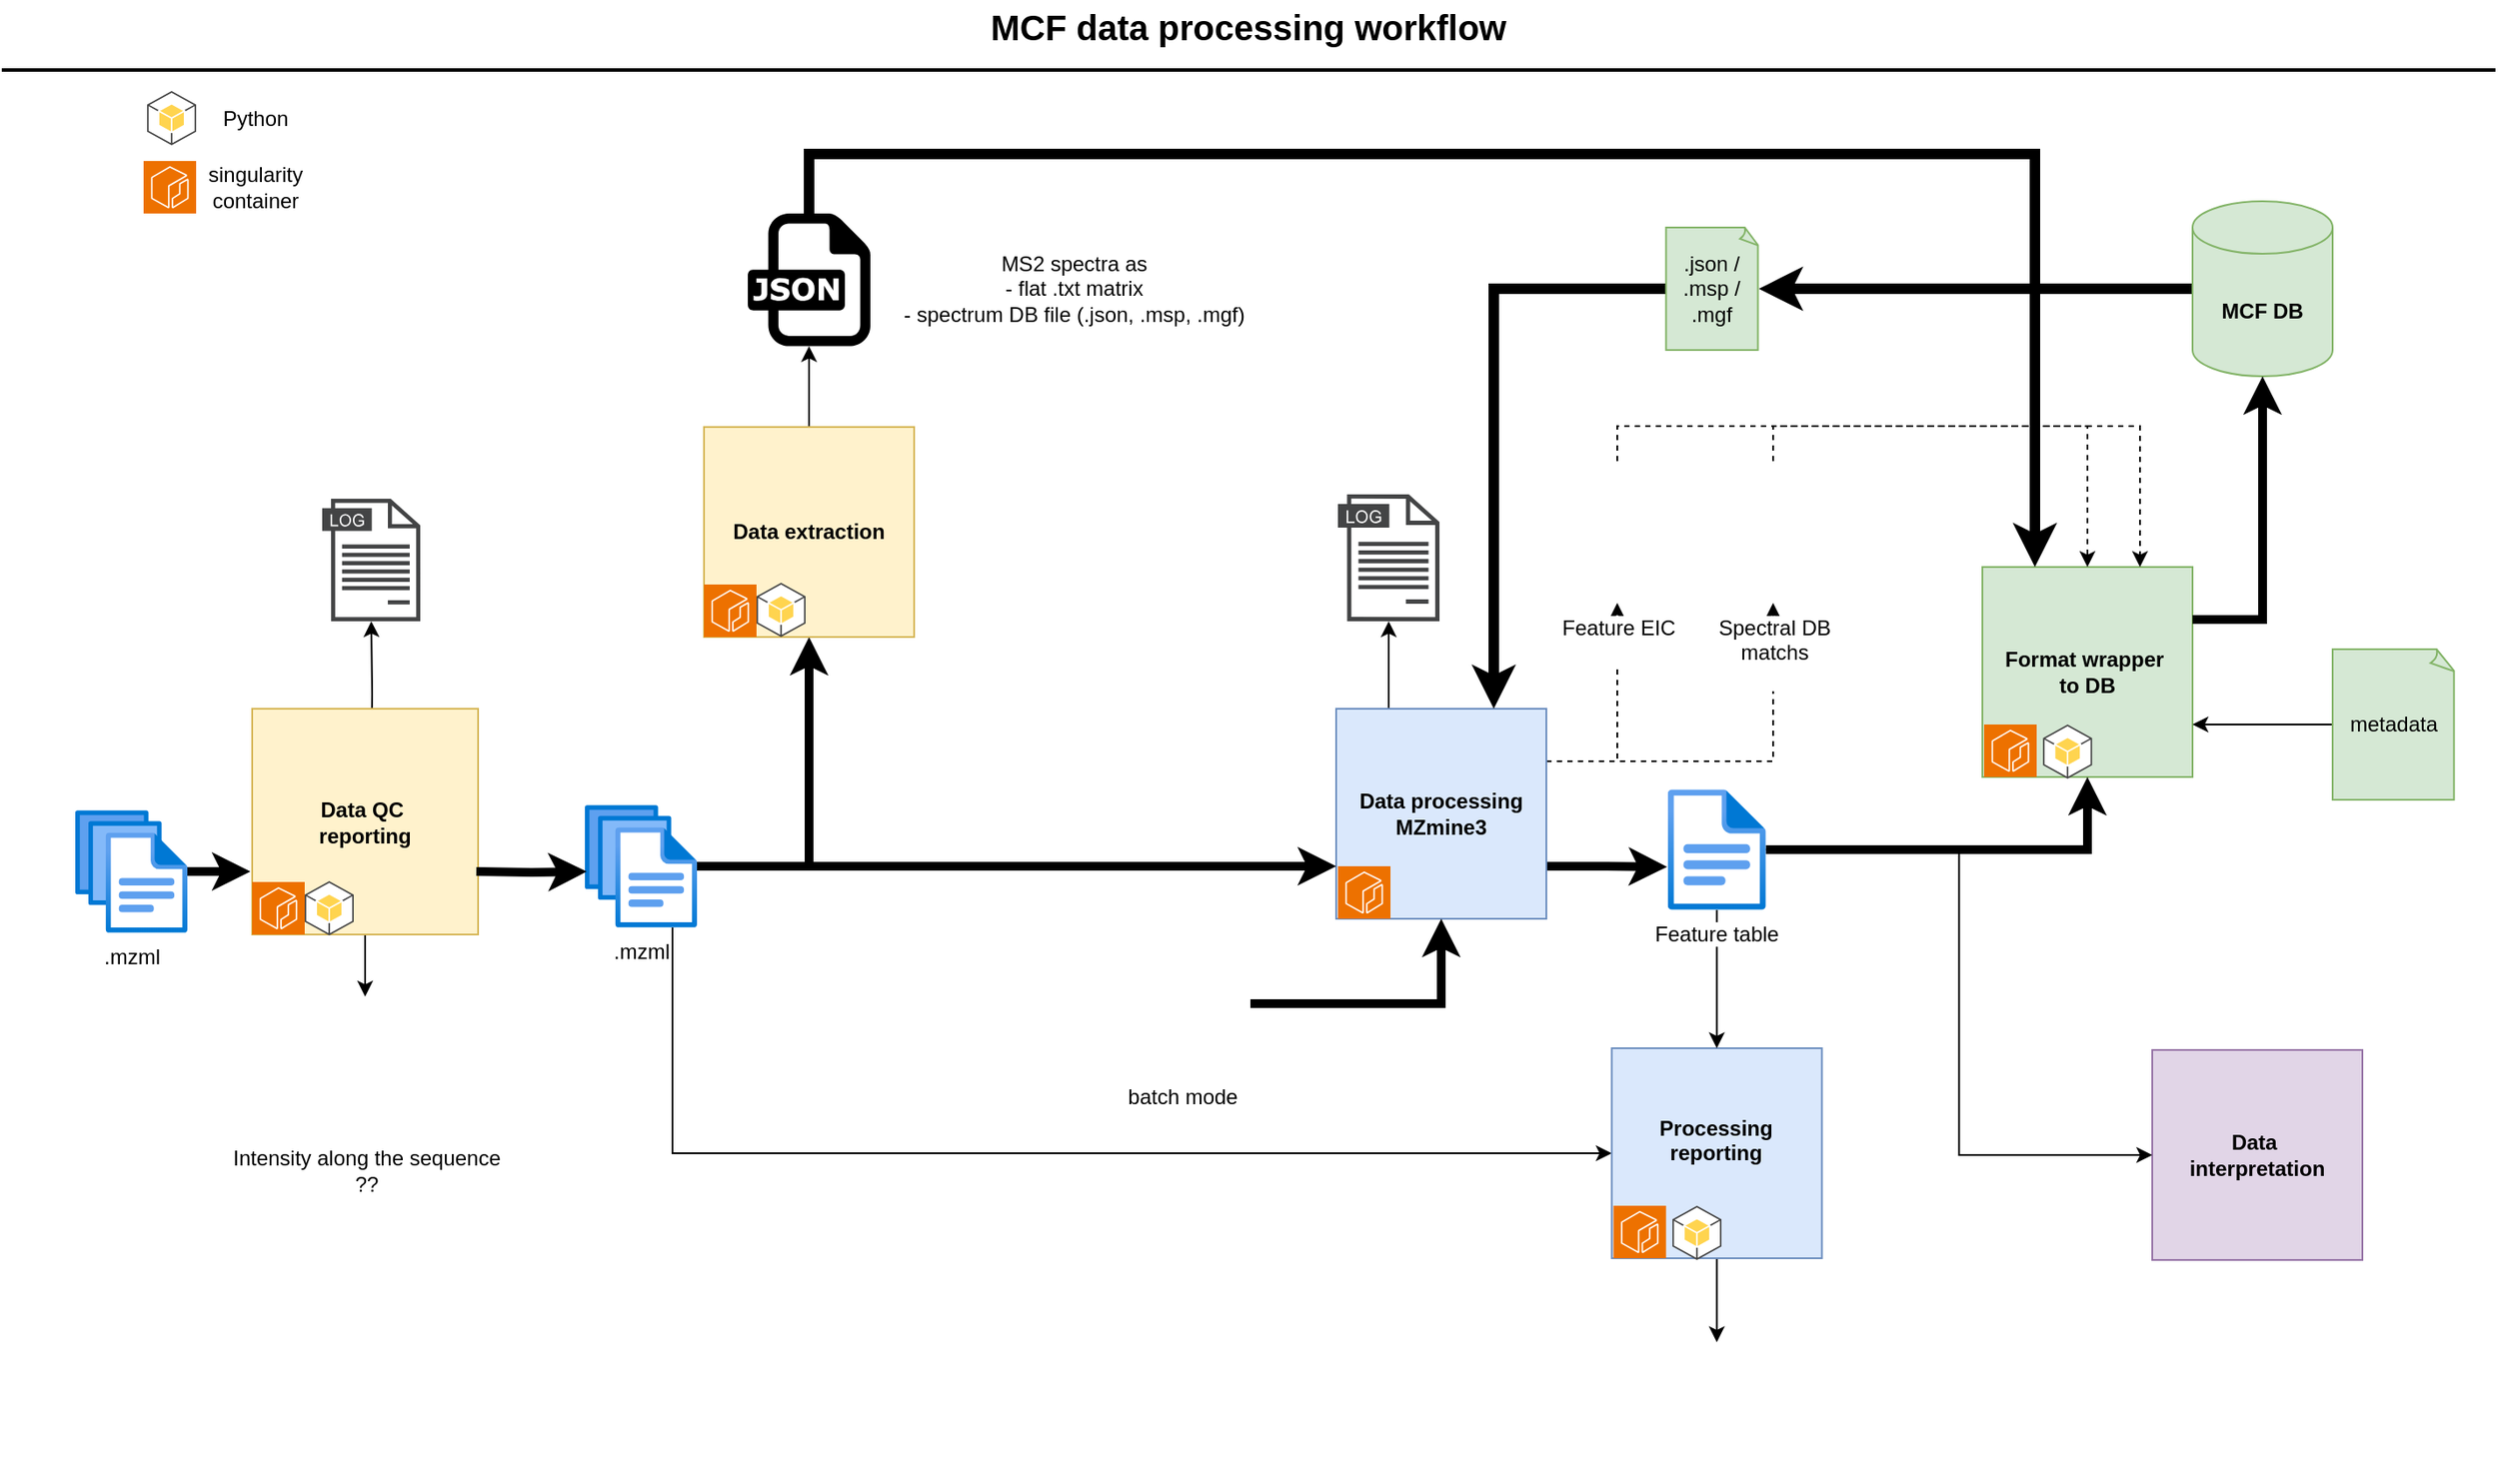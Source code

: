 <mxfile version="24.7.7">
  <diagram id="C2fSY1v2SiZeoUbDoYyL" name="version1">
    <mxGraphModel dx="2474" dy="1486" grid="0" gridSize="10" guides="1" tooltips="1" connect="1" arrows="1" fold="1" page="0" pageScale="1" pageWidth="1169" pageHeight="827" background="#ffffff" math="0" shadow="0">
      <root>
        <mxCell id="0" />
        <mxCell id="1" parent="0" />
        <mxCell id="8JMCMYOHUbDYGH28COBw-7" style="edgeStyle=orthogonalEdgeStyle;rounded=0;orthogonalLoop=1;jettySize=auto;html=1;exitX=0.5;exitY=0;exitDx=0;exitDy=0;" parent="1" source="lOSEdYP4OjQFCiWL81xW-1" target="8JMCMYOHUbDYGH28COBw-4" edge="1">
          <mxGeometry relative="1" as="geometry" />
        </mxCell>
        <mxCell id="3ne1QswCM8ZiEu4GHsYG-31" value="&lt;font color=&quot;#000000&quot;&gt;MCF data processing workflow&lt;/font&gt;" style="text;html=1;strokeColor=none;fillColor=none;align=center;verticalAlign=middle;whiteSpace=wrap;rounded=0;fontStyle=1;fontSize=20;fontColor=#4D4D4D;" parent="1" vertex="1">
          <mxGeometry x="316" y="-165" width="790" height="30" as="geometry" />
        </mxCell>
        <mxCell id="3ne1QswCM8ZiEu4GHsYG-32" value="" style="line;strokeWidth=2;html=1;fontSize=20;fontColor=#4D4D4D;" parent="1" vertex="1">
          <mxGeometry x="-1" y="-130" width="1424" height="10" as="geometry" />
        </mxCell>
        <mxCell id="Y5Xn4VqGCodK_vh0GEGT-32" style="edgeStyle=orthogonalEdgeStyle;rounded=0;orthogonalLoop=1;jettySize=auto;html=1;exitX=0.5;exitY=0;exitDx=0;exitDy=0;" parent="1" target="Y5Xn4VqGCodK_vh0GEGT-31" edge="1">
          <mxGeometry relative="1" as="geometry">
            <mxPoint x="210" y="273" as="sourcePoint" />
          </mxGeometry>
        </mxCell>
        <mxCell id="Y5Xn4VqGCodK_vh0GEGT-14" style="edgeStyle=orthogonalEdgeStyle;rounded=0;orthogonalLoop=1;jettySize=auto;html=1;exitX=0.5;exitY=1;exitDx=0;exitDy=0;" parent="1" source="Y5Xn4VqGCodK_vh0GEGT-3" target="Y5Xn4VqGCodK_vh0GEGT-12" edge="1">
          <mxGeometry relative="1" as="geometry" />
        </mxCell>
        <mxCell id="Y5Xn4VqGCodK_vh0GEGT-3" value="&lt;div&gt;Data QC&amp;nbsp;&lt;/div&gt;&lt;div&gt;reporting&lt;br&gt;&lt;/div&gt;" style="whiteSpace=wrap;html=1;aspect=fixed;fillColor=#fff2cc;strokeColor=#d6b656;fontStyle=1" parent="1" vertex="1">
          <mxGeometry x="142" y="240" width="129" height="129" as="geometry" />
        </mxCell>
        <mxCell id="Y5Xn4VqGCodK_vh0GEGT-12" value="" style="shape=image;html=1;verticalAlign=top;verticalLabelPosition=bottom;labelBackgroundColor=#ffffff;imageAspect=0;aspect=fixed;image=https://cdn2.iconfinder.com/data/icons/boxicons-solid-vol-2/24/bxs-file-html-128.png" parent="1" vertex="1">
          <mxGeometry x="166.5" y="404.5" width="80" height="80" as="geometry" />
        </mxCell>
        <mxCell id="myo_U1JuMB-0r-bkWU0E-12" style="edgeStyle=orthogonalEdgeStyle;rounded=0;orthogonalLoop=1;jettySize=auto;html=1;exitX=1;exitY=0.25;exitDx=0;exitDy=0;dashed=1;" parent="1" source="Y5Xn4VqGCodK_vh0GEGT-17" target="myo_U1JuMB-0r-bkWU0E-9" edge="1">
          <mxGeometry relative="1" as="geometry" />
        </mxCell>
        <mxCell id="myo_U1JuMB-0r-bkWU0E-13" style="edgeStyle=orthogonalEdgeStyle;rounded=0;orthogonalLoop=1;jettySize=auto;html=1;exitX=1;exitY=0.25;exitDx=0;exitDy=0;dashed=1;" parent="1" source="Y5Xn4VqGCodK_vh0GEGT-17" target="myo_U1JuMB-0r-bkWU0E-11" edge="1">
          <mxGeometry relative="1" as="geometry" />
        </mxCell>
        <mxCell id="myo_U1JuMB-0r-bkWU0E-17" style="edgeStyle=orthogonalEdgeStyle;rounded=0;orthogonalLoop=1;jettySize=auto;html=1;exitX=0.25;exitY=0;exitDx=0;exitDy=0;" parent="1" source="Y5Xn4VqGCodK_vh0GEGT-17" target="myo_U1JuMB-0r-bkWU0E-2" edge="1">
          <mxGeometry relative="1" as="geometry" />
        </mxCell>
        <mxCell id="myo_U1JuMB-0r-bkWU0E-37" style="edgeStyle=orthogonalEdgeStyle;rounded=0;orthogonalLoop=1;jettySize=auto;html=1;exitX=1;exitY=0.75;exitDx=0;exitDy=0;strokeWidth=5;" parent="1" source="Y5Xn4VqGCodK_vh0GEGT-17" edge="1">
          <mxGeometry relative="1" as="geometry">
            <mxPoint x="950" y="330.333" as="targetPoint" />
          </mxGeometry>
        </mxCell>
        <mxCell id="Y5Xn4VqGCodK_vh0GEGT-17" value="&lt;div&gt;Data processing&lt;/div&gt;&lt;div&gt;MZmine3&lt;br&gt;&lt;/div&gt;" style="whiteSpace=wrap;html=1;aspect=fixed;fillColor=#dae8fc;strokeColor=#6c8ebf;fontStyle=1" parent="1" vertex="1">
          <mxGeometry x="761" y="240" width="120" height="120" as="geometry" />
        </mxCell>
        <mxCell id="Y5Xn4VqGCodK_vh0GEGT-21" style="edgeStyle=orthogonalEdgeStyle;rounded=0;orthogonalLoop=1;jettySize=auto;html=1;entryX=0;entryY=0.5;entryDx=0;entryDy=0;strokeWidth=5;" parent="1" source="Y5Xn4VqGCodK_vh0GEGT-19" edge="1">
          <mxGeometry relative="1" as="geometry">
            <mxPoint x="141" y="333" as="targetPoint" />
          </mxGeometry>
        </mxCell>
        <mxCell id="Y5Xn4VqGCodK_vh0GEGT-19" value=".mzml" style="image;aspect=fixed;html=1;points=[];align=center;fontSize=12;image=img/lib/azure2/general/Files.svg;" parent="1" vertex="1">
          <mxGeometry x="41" y="298" width="64" height="70" as="geometry" />
        </mxCell>
        <mxCell id="Y5Xn4VqGCodK_vh0GEGT-38" style="edgeStyle=orthogonalEdgeStyle;rounded=0;orthogonalLoop=1;jettySize=auto;html=1;entryX=0;entryY=0.5;entryDx=0;entryDy=0;" parent="1" source="Y5Xn4VqGCodK_vh0GEGT-22" target="Y5Xn4VqGCodK_vh0GEGT-36" edge="1">
          <mxGeometry relative="1" as="geometry">
            <Array as="points">
              <mxPoint x="382" y="494" />
            </Array>
          </mxGeometry>
        </mxCell>
        <mxCell id="myo_U1JuMB-0r-bkWU0E-26" style="edgeStyle=orthogonalEdgeStyle;rounded=0;orthogonalLoop=1;jettySize=auto;html=1;entryX=0;entryY=0.75;entryDx=0;entryDy=0;strokeWidth=5;" parent="1" source="Y5Xn4VqGCodK_vh0GEGT-22" target="Y5Xn4VqGCodK_vh0GEGT-17" edge="1">
          <mxGeometry relative="1" as="geometry" />
        </mxCell>
        <mxCell id="lOSEdYP4OjQFCiWL81xW-2" style="edgeStyle=orthogonalEdgeStyle;rounded=0;orthogonalLoop=1;jettySize=auto;html=1;entryX=0.5;entryY=1;entryDx=0;entryDy=0;strokeWidth=5;" parent="1" source="Y5Xn4VqGCodK_vh0GEGT-22" target="lOSEdYP4OjQFCiWL81xW-1" edge="1">
          <mxGeometry relative="1" as="geometry" />
        </mxCell>
        <mxCell id="Y5Xn4VqGCodK_vh0GEGT-22" value=".mzml" style="image;aspect=fixed;html=1;points=[];align=center;fontSize=12;image=img/lib/azure2/general/Files.svg;" parent="1" vertex="1">
          <mxGeometry x="332" y="295" width="64" height="70" as="geometry" />
        </mxCell>
        <mxCell id="Y5Xn4VqGCodK_vh0GEGT-23" style="edgeStyle=orthogonalEdgeStyle;rounded=0;orthogonalLoop=1;jettySize=auto;html=1;entryX=0.016;entryY=0.543;entryDx=0;entryDy=0;entryPerimeter=0;strokeWidth=5;" parent="1" target="Y5Xn4VqGCodK_vh0GEGT-22" edge="1">
          <mxGeometry relative="1" as="geometry">
            <mxPoint x="270" y="333.01" as="sourcePoint" />
          </mxGeometry>
        </mxCell>
        <mxCell id="Y5Xn4VqGCodK_vh0GEGT-31" value="" style="sketch=0;pointerEvents=1;shadow=0;dashed=0;html=1;strokeColor=none;fillColor=#434445;aspect=fixed;labelPosition=center;verticalLabelPosition=bottom;verticalAlign=top;align=center;outlineConnect=0;shape=mxgraph.vvd.log_files;" parent="1" vertex="1">
          <mxGeometry x="182" y="120" width="56" height="70" as="geometry" />
        </mxCell>
        <mxCell id="Y5Xn4VqGCodK_vh0GEGT-40" style="edgeStyle=orthogonalEdgeStyle;rounded=0;orthogonalLoop=1;jettySize=auto;html=1;exitX=0.5;exitY=1;exitDx=0;exitDy=0;entryX=0.5;entryY=0;entryDx=0;entryDy=0;" parent="1" source="Y5Xn4VqGCodK_vh0GEGT-36" target="Y5Xn4VqGCodK_vh0GEGT-39" edge="1">
          <mxGeometry relative="1" as="geometry" />
        </mxCell>
        <mxCell id="Y5Xn4VqGCodK_vh0GEGT-36" value="&lt;div&gt;Processing&lt;/div&gt;&lt;div&gt;reporting&lt;/div&gt;&lt;div&gt;&lt;br&gt;&lt;/div&gt;" style="whiteSpace=wrap;html=1;aspect=fixed;fillColor=#dae8fc;strokeColor=#6c8ebf;fontStyle=1" parent="1" vertex="1">
          <mxGeometry x="918.35" y="434" width="120" height="120" as="geometry" />
        </mxCell>
        <mxCell id="Y5Xn4VqGCodK_vh0GEGT-39" value="" style="shape=image;html=1;verticalAlign=top;verticalLabelPosition=bottom;labelBackgroundColor=#ffffff;imageAspect=0;aspect=fixed;image=https://cdn2.iconfinder.com/data/icons/boxicons-solid-vol-2/24/bxs-file-html-128.png" parent="1" vertex="1">
          <mxGeometry x="938.35" y="602" width="80" height="80" as="geometry" />
        </mxCell>
        <mxCell id="Y5Xn4VqGCodK_vh0GEGT-42" value="" style="sketch=0;points=[[0,0,0],[0.25,0,0],[0.5,0,0],[0.75,0,0],[1,0,0],[0,1,0],[0.25,1,0],[0.5,1,0],[0.75,1,0],[1,1,0],[0,0.25,0],[0,0.5,0],[0,0.75,0],[1,0.25,0],[1,0.5,0],[1,0.75,0]];outlineConnect=0;fontColor=#232F3E;fillColor=#ED7100;strokeColor=#ffffff;dashed=0;verticalLabelPosition=bottom;verticalAlign=top;align=center;html=1;fontSize=12;fontStyle=0;aspect=fixed;shape=mxgraph.aws4.resourceIcon;resIcon=mxgraph.aws4.ecr;" parent="1" vertex="1">
          <mxGeometry x="762" y="330" width="30" height="30" as="geometry" />
        </mxCell>
        <mxCell id="Y5Xn4VqGCodK_vh0GEGT-43" value="" style="sketch=0;points=[[0,0,0],[0.25,0,0],[0.5,0,0],[0.75,0,0],[1,0,0],[0,1,0],[0.25,1,0],[0.5,1,0],[0.75,1,0],[1,1,0],[0,0.25,0],[0,0.5,0],[0,0.75,0],[1,0.25,0],[1,0.5,0],[1,0.75,0]];outlineConnect=0;fontColor=#232F3E;fillColor=#ED7100;strokeColor=#ffffff;dashed=0;verticalLabelPosition=bottom;verticalAlign=top;align=center;html=1;fontSize=12;fontStyle=0;aspect=fixed;shape=mxgraph.aws4.resourceIcon;resIcon=mxgraph.aws4.ecr;" parent="1" vertex="1">
          <mxGeometry x="142" y="339" width="30" height="30" as="geometry" />
        </mxCell>
        <mxCell id="Y5Xn4VqGCodK_vh0GEGT-44" value="" style="sketch=0;points=[[0,0,0],[0.25,0,0],[0.5,0,0],[0.75,0,0],[1,0,0],[0,1,0],[0.25,1,0],[0.5,1,0],[0.75,1,0],[1,1,0],[0,0.25,0],[0,0.5,0],[0,0.75,0],[1,0.25,0],[1,0.5,0],[1,0.75,0]];outlineConnect=0;fontColor=#232F3E;fillColor=#ED7100;strokeColor=#ffffff;dashed=0;verticalLabelPosition=bottom;verticalAlign=top;align=center;html=1;fontSize=12;fontStyle=0;aspect=fixed;shape=mxgraph.aws4.resourceIcon;resIcon=mxgraph.aws4.ecr;" parent="1" vertex="1">
          <mxGeometry x="919.35" y="524" width="30" height="30" as="geometry" />
        </mxCell>
        <mxCell id="Y5Xn4VqGCodK_vh0GEGT-45" value="" style="sketch=0;points=[[0,0,0],[0.25,0,0],[0.5,0,0],[0.75,0,0],[1,0,0],[0,1,0],[0.25,1,0],[0.5,1,0],[0.75,1,0],[1,1,0],[0,0.25,0],[0,0.5,0],[0,0.75,0],[1,0.25,0],[1,0.5,0],[1,0.75,0]];outlineConnect=0;fontColor=#232F3E;fillColor=#ED7100;strokeColor=#ffffff;dashed=0;verticalLabelPosition=bottom;verticalAlign=top;align=center;html=1;fontSize=12;fontStyle=0;aspect=fixed;shape=mxgraph.aws4.resourceIcon;resIcon=mxgraph.aws4.ecr;" parent="1" vertex="1">
          <mxGeometry x="80" y="-73" width="30" height="30" as="geometry" />
        </mxCell>
        <mxCell id="Y5Xn4VqGCodK_vh0GEGT-48" value="singularity container" style="text;html=1;align=center;verticalAlign=middle;whiteSpace=wrap;rounded=0;" parent="1" vertex="1">
          <mxGeometry x="113.5" y="-73" width="60" height="30" as="geometry" />
        </mxCell>
        <mxCell id="Y5Xn4VqGCodK_vh0GEGT-49" value="" style="outlineConnect=0;dashed=0;verticalLabelPosition=bottom;verticalAlign=top;align=center;html=1;shape=mxgraph.aws3.android;fillColor=#FFD44F;gradientColor=none;" parent="1" vertex="1">
          <mxGeometry x="172" y="338.5" width="28" height="31" as="geometry" />
        </mxCell>
        <mxCell id="Y5Xn4VqGCodK_vh0GEGT-50" value="" style="outlineConnect=0;dashed=0;verticalLabelPosition=bottom;verticalAlign=top;align=center;html=1;shape=mxgraph.aws3.android;fillColor=#FFD44F;gradientColor=none;" parent="1" vertex="1">
          <mxGeometry x="82" y="-113" width="28" height="31" as="geometry" />
        </mxCell>
        <mxCell id="Y5Xn4VqGCodK_vh0GEGT-51" value="Python" style="text;html=1;align=center;verticalAlign=middle;whiteSpace=wrap;rounded=0;" parent="1" vertex="1">
          <mxGeometry x="113.5" y="-112" width="60" height="30" as="geometry" />
        </mxCell>
        <mxCell id="Y5Xn4VqGCodK_vh0GEGT-52" value="" style="outlineConnect=0;dashed=0;verticalLabelPosition=bottom;verticalAlign=top;align=center;html=1;shape=mxgraph.aws3.android;fillColor=#FFD44F;gradientColor=none;" parent="1" vertex="1">
          <mxGeometry x="953" y="524" width="28" height="31" as="geometry" />
        </mxCell>
        <mxCell id="Y5Xn4VqGCodK_vh0GEGT-53" value="&lt;div&gt;Format wrapper&amp;nbsp;&lt;/div&gt;&lt;div&gt;to DB&lt;br&gt;&lt;/div&gt;" style="whiteSpace=wrap;html=1;aspect=fixed;fillColor=#d5e8d4;strokeColor=#82b366;fontStyle=1" parent="1" vertex="1">
          <mxGeometry x="1130" y="159" width="120" height="120" as="geometry" />
        </mxCell>
        <mxCell id="Y5Xn4VqGCodK_vh0GEGT-55" value="" style="sketch=0;points=[[0,0,0],[0.25,0,0],[0.5,0,0],[0.75,0,0],[1,0,0],[0,1,0],[0.25,1,0],[0.5,1,0],[0.75,1,0],[1,1,0],[0,0.25,0],[0,0.5,0],[0,0.75,0],[1,0.25,0],[1,0.5,0],[1,0.75,0]];outlineConnect=0;fontColor=#232F3E;fillColor=#ED7100;strokeColor=#ffffff;dashed=0;verticalLabelPosition=bottom;verticalAlign=top;align=center;html=1;fontSize=12;fontStyle=0;aspect=fixed;shape=mxgraph.aws4.resourceIcon;resIcon=mxgraph.aws4.ecr;" parent="1" vertex="1">
          <mxGeometry x="1131" y="249" width="30" height="30" as="geometry" />
        </mxCell>
        <mxCell id="Y5Xn4VqGCodK_vh0GEGT-56" value="" style="outlineConnect=0;dashed=0;verticalLabelPosition=bottom;verticalAlign=top;align=center;html=1;shape=mxgraph.aws3.android;fillColor=#FFD44F;gradientColor=none;" parent="1" vertex="1">
          <mxGeometry x="1164.65" y="249" width="28" height="31" as="geometry" />
        </mxCell>
        <mxCell id="Y5Xn4VqGCodK_vh0GEGT-57" value="&lt;div&gt;Data&amp;nbsp;&lt;/div&gt;&lt;div&gt;interpretation&lt;/div&gt;" style="whiteSpace=wrap;html=1;aspect=fixed;fillColor=#e1d5e7;strokeColor=#9673a6;fontStyle=1" parent="1" vertex="1">
          <mxGeometry x="1227" y="435" width="120" height="120" as="geometry" />
        </mxCell>
        <mxCell id="myo_U1JuMB-0r-bkWU0E-2" value="" style="sketch=0;pointerEvents=1;shadow=0;dashed=0;html=1;strokeColor=none;fillColor=#434445;aspect=fixed;labelPosition=center;verticalLabelPosition=bottom;verticalAlign=top;align=center;outlineConnect=0;shape=mxgraph.vvd.log_files;" parent="1" vertex="1">
          <mxGeometry x="762" y="117.5" width="58" height="72.5" as="geometry" />
        </mxCell>
        <mxCell id="myo_U1JuMB-0r-bkWU0E-22" style="edgeStyle=orthogonalEdgeStyle;rounded=0;orthogonalLoop=1;jettySize=auto;html=1;exitX=0.5;exitY=0;exitDx=0;exitDy=0;entryX=0.75;entryY=0;entryDx=0;entryDy=0;dashed=1;" parent="1" source="myo_U1JuMB-0r-bkWU0E-9" target="Y5Xn4VqGCodK_vh0GEGT-53" edge="1">
          <mxGeometry relative="1" as="geometry" />
        </mxCell>
        <mxCell id="myo_U1JuMB-0r-bkWU0E-9" value="&lt;div&gt;Feature EIC&lt;/div&gt;&lt;div&gt;&lt;br&gt;&lt;/div&gt;" style="shape=image;html=1;verticalAlign=top;verticalLabelPosition=bottom;labelBackgroundColor=#ffffff;imageAspect=0;aspect=fixed;image=https://cdn2.iconfinder.com/data/icons/boxicons-solid-vol-2/24/bxs-file-png-128.png" parent="1" vertex="1">
          <mxGeometry x="881" y="98.5" width="81" height="81" as="geometry" />
        </mxCell>
        <mxCell id="myo_U1JuMB-0r-bkWU0E-23" style="edgeStyle=orthogonalEdgeStyle;rounded=0;orthogonalLoop=1;jettySize=auto;html=1;exitX=0.5;exitY=0;exitDx=0;exitDy=0;entryX=0.5;entryY=0;entryDx=0;entryDy=0;dashed=1;" parent="1" source="myo_U1JuMB-0r-bkWU0E-11" target="Y5Xn4VqGCodK_vh0GEGT-53" edge="1">
          <mxGeometry relative="1" as="geometry" />
        </mxCell>
        <mxCell id="myo_U1JuMB-0r-bkWU0E-11" value="&lt;div&gt;Spectral DB&lt;/div&gt;&lt;div&gt;matchs&lt;br&gt;&lt;/div&gt;&lt;div&gt;&lt;br&gt;&lt;/div&gt;" style="shape=image;html=1;verticalAlign=top;verticalLabelPosition=bottom;labelBackgroundColor=#ffffff;imageAspect=0;aspect=fixed;image=https://cdn2.iconfinder.com/data/icons/boxicons-solid-vol-2/24/bxs-file-png-128.png" parent="1" vertex="1">
          <mxGeometry x="970" y="98.5" width="81" height="81" as="geometry" />
        </mxCell>
        <mxCell id="myo_U1JuMB-0r-bkWU0E-19" style="edgeStyle=orthogonalEdgeStyle;rounded=0;orthogonalLoop=1;jettySize=auto;html=1;exitX=0;exitY=0.5;exitDx=0;exitDy=0;exitPerimeter=0;strokeWidth=6;strokeColor=#000000;" parent="1" source="myo_U1JuMB-0r-bkWU0E-16" target="myo_U1JuMB-0r-bkWU0E-18" edge="1">
          <mxGeometry relative="1" as="geometry" />
        </mxCell>
        <mxCell id="myo_U1JuMB-0r-bkWU0E-16" value="MCF DB" style="shape=cylinder3;whiteSpace=wrap;html=1;boundedLbl=1;backgroundOutline=1;size=15;fillColor=#d5e8d4;strokeColor=#82b366;fontStyle=1" parent="1" vertex="1">
          <mxGeometry x="1250" y="-50" width="80" height="100" as="geometry" />
        </mxCell>
        <mxCell id="myo_U1JuMB-0r-bkWU0E-20" style="edgeStyle=orthogonalEdgeStyle;rounded=0;orthogonalLoop=1;jettySize=auto;html=1;entryX=0.75;entryY=0;entryDx=0;entryDy=0;strokeWidth=6;strokeColor=#000000;" parent="1" source="myo_U1JuMB-0r-bkWU0E-18" target="Y5Xn4VqGCodK_vh0GEGT-17" edge="1">
          <mxGeometry relative="1" as="geometry" />
        </mxCell>
        <mxCell id="myo_U1JuMB-0r-bkWU0E-18" value="&lt;div&gt;.json / .msp /&lt;/div&gt;&lt;div&gt;.mgf&lt;br&gt;&lt;/div&gt;" style="whiteSpace=wrap;html=1;shape=mxgraph.basic.document;fillColor=#d5e8d4;strokeColor=#82b366;" parent="1" vertex="1">
          <mxGeometry x="949.35" y="-35" width="53" height="70" as="geometry" />
        </mxCell>
        <mxCell id="myo_U1JuMB-0r-bkWU0E-21" style="edgeStyle=orthogonalEdgeStyle;rounded=0;orthogonalLoop=1;jettySize=auto;html=1;exitX=1;exitY=0.25;exitDx=0;exitDy=0;entryX=0.5;entryY=1;entryDx=0;entryDy=0;entryPerimeter=0;strokeWidth=5;" parent="1" source="Y5Xn4VqGCodK_vh0GEGT-53" target="myo_U1JuMB-0r-bkWU0E-16" edge="1">
          <mxGeometry relative="1" as="geometry" />
        </mxCell>
        <mxCell id="myo_U1JuMB-0r-bkWU0E-36" style="edgeStyle=orthogonalEdgeStyle;rounded=0;orthogonalLoop=1;jettySize=auto;html=1;exitX=0;exitY=0.5;exitDx=0;exitDy=0;exitPerimeter=0;entryX=1;entryY=0.75;entryDx=0;entryDy=0;" parent="1" source="myo_U1JuMB-0r-bkWU0E-24" target="Y5Xn4VqGCodK_vh0GEGT-53" edge="1">
          <mxGeometry relative="1" as="geometry" />
        </mxCell>
        <mxCell id="myo_U1JuMB-0r-bkWU0E-24" value="metadata" style="whiteSpace=wrap;html=1;shape=mxgraph.basic.document;fillColor=#d5e8d4;strokeColor=#82b366;" parent="1" vertex="1">
          <mxGeometry x="1330" y="206" width="70" height="86" as="geometry" />
        </mxCell>
        <mxCell id="myo_U1JuMB-0r-bkWU0E-32" style="edgeStyle=orthogonalEdgeStyle;rounded=0;orthogonalLoop=1;jettySize=auto;html=1;" parent="1" source="myo_U1JuMB-0r-bkWU0E-31" target="Y5Xn4VqGCodK_vh0GEGT-36" edge="1">
          <mxGeometry relative="1" as="geometry" />
        </mxCell>
        <mxCell id="myo_U1JuMB-0r-bkWU0E-33" style="edgeStyle=orthogonalEdgeStyle;rounded=0;orthogonalLoop=1;jettySize=auto;html=1;strokeWidth=5;" parent="1" source="myo_U1JuMB-0r-bkWU0E-31" target="Y5Xn4VqGCodK_vh0GEGT-53" edge="1">
          <mxGeometry relative="1" as="geometry" />
        </mxCell>
        <mxCell id="myo_U1JuMB-0r-bkWU0E-34" style="edgeStyle=orthogonalEdgeStyle;rounded=0;orthogonalLoop=1;jettySize=auto;html=1;entryX=0;entryY=0.5;entryDx=0;entryDy=0;" parent="1" source="myo_U1JuMB-0r-bkWU0E-31" target="Y5Xn4VqGCodK_vh0GEGT-57" edge="1">
          <mxGeometry relative="1" as="geometry" />
        </mxCell>
        <mxCell id="myo_U1JuMB-0r-bkWU0E-31" value="Feature table" style="image;aspect=fixed;html=1;points=[];align=center;fontSize=12;image=img/lib/azure2/general/File.svg;imageBorder=none;" parent="1" vertex="1">
          <mxGeometry x="950.35" y="286" width="56.0" height="69" as="geometry" />
        </mxCell>
        <mxCell id="lOSEdYP4OjQFCiWL81xW-1" value="Data extraction" style="whiteSpace=wrap;html=1;aspect=fixed;fillColor=#fff2cc;strokeColor=#d6b656;fontStyle=1" parent="1" vertex="1">
          <mxGeometry x="400" y="79" width="120" height="120" as="geometry" />
        </mxCell>
        <mxCell id="ZuhiowC8PhigW1cet0k5-1" value="&lt;div&gt;Intensity along the sequence&lt;/div&gt;&lt;div&gt;??&lt;br&gt;&lt;/div&gt;" style="text;html=1;align=center;verticalAlign=middle;resizable=0;points=[];autosize=1;strokeColor=none;fillColor=none;" parent="1" vertex="1">
          <mxGeometry x="116.5" y="484" width="180" height="40" as="geometry" />
        </mxCell>
        <mxCell id="ZuhiowC8PhigW1cet0k5-6" style="edgeStyle=orthogonalEdgeStyle;rounded=0;orthogonalLoop=1;jettySize=auto;html=1;entryX=0.5;entryY=1;entryDx=0;entryDy=0;strokeWidth=5;" parent="1" source="ZuhiowC8PhigW1cet0k5-5" target="Y5Xn4VqGCodK_vh0GEGT-17" edge="1">
          <mxGeometry relative="1" as="geometry" />
        </mxCell>
        <mxCell id="ZuhiowC8PhigW1cet0k5-5" value="batch mode" style="shape=image;html=1;verticalAlign=top;verticalLabelPosition=bottom;labelBackgroundColor=#ffffff;imageAspect=0;aspect=fixed;image=https://cdn1.iconfinder.com/data/icons/bootstrap-vol-3/16/filetype-xml-128.png" parent="1" vertex="1">
          <mxGeometry x="634" y="369.5" width="78" height="78" as="geometry" />
        </mxCell>
        <mxCell id="8JMCMYOHUbDYGH28COBw-1" value="" style="sketch=0;points=[[0,0,0],[0.25,0,0],[0.5,0,0],[0.75,0,0],[1,0,0],[0,1,0],[0.25,1,0],[0.5,1,0],[0.75,1,0],[1,1,0],[0,0.25,0],[0,0.5,0],[0,0.75,0],[1,0.25,0],[1,0.5,0],[1,0.75,0]];outlineConnect=0;fontColor=#232F3E;fillColor=#ED7100;strokeColor=#ffffff;dashed=0;verticalLabelPosition=bottom;verticalAlign=top;align=center;html=1;fontSize=12;fontStyle=0;aspect=fixed;shape=mxgraph.aws4.resourceIcon;resIcon=mxgraph.aws4.ecr;" parent="1" vertex="1">
          <mxGeometry x="400" y="169" width="30" height="30" as="geometry" />
        </mxCell>
        <mxCell id="8JMCMYOHUbDYGH28COBw-2" value="" style="outlineConnect=0;dashed=0;verticalLabelPosition=bottom;verticalAlign=top;align=center;html=1;shape=mxgraph.aws3.android;fillColor=#FFD44F;gradientColor=none;" parent="1" vertex="1">
          <mxGeometry x="430" y="168" width="28" height="31" as="geometry" />
        </mxCell>
        <mxCell id="8JMCMYOHUbDYGH28COBw-8" style="edgeStyle=orthogonalEdgeStyle;rounded=0;orthogonalLoop=1;jettySize=auto;html=1;entryX=0.25;entryY=0;entryDx=0;entryDy=0;strokeWidth=6;" parent="1" source="8JMCMYOHUbDYGH28COBw-4" target="Y5Xn4VqGCodK_vh0GEGT-53" edge="1">
          <mxGeometry relative="1" as="geometry">
            <Array as="points">
              <mxPoint x="460" y="-77" />
              <mxPoint x="1160" y="-77" />
            </Array>
          </mxGeometry>
        </mxCell>
        <mxCell id="8JMCMYOHUbDYGH28COBw-4" value="" style="dashed=0;outlineConnect=0;html=1;align=center;labelPosition=center;verticalLabelPosition=bottom;verticalAlign=top;shape=mxgraph.weblogos.json" parent="1" vertex="1">
          <mxGeometry x="425" y="-43" width="70" height="75.8" as="geometry" />
        </mxCell>
        <mxCell id="8JMCMYOHUbDYGH28COBw-9" value="&lt;div&gt;MS2 spectra as &lt;br&gt;&lt;/div&gt;&lt;div&gt;- flat .txt matrix&lt;/div&gt;&lt;div&gt;- spectrum DB file (.json, .msp, .mgf)&lt;br&gt;&lt;/div&gt;" style="text;html=1;align=center;verticalAlign=middle;resizable=0;points=[];autosize=1;strokeColor=none;fillColor=none;" parent="1" vertex="1">
          <mxGeometry x="504" y="-27.5" width="213" height="55" as="geometry" />
        </mxCell>
      </root>
    </mxGraphModel>
  </diagram>
</mxfile>
